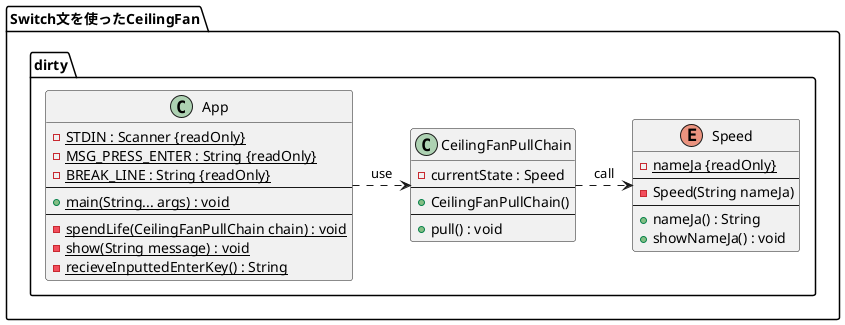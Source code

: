 @startuml dirtyCeilingFan
package Switch文を使ったCeilingFan {
    package dirty {

        class App {
            - {static} STDIN : Scanner {readOnly}
            - {static} MSG_PRESS_ENTER : String {readOnly}
            - {static} BREAK_LINE : String {readOnly}
            ---
            + {static} main(String... args) : void
            ---
            - {static} spendLife(CeilingFanPullChain chain) : void
            - {static} show(String message) : void
            - {static} recieveInputtedEnterKey() : String
        }

        class CeilingFanPullChain {
            - currentState : Speed
            ---
            + CeilingFanPullChain()
            ---
            + pull() : void
        }

        enum Speed {
            - {static} nameJa {readOnly}
            ---
            - Speed(String nameJa)
            ---
            + nameJa() : String
            + showNameJa() : void
        }
    }
}

App .> CeilingFanPullChain :use
CeilingFanPullChain .> Speed : call
@enduml